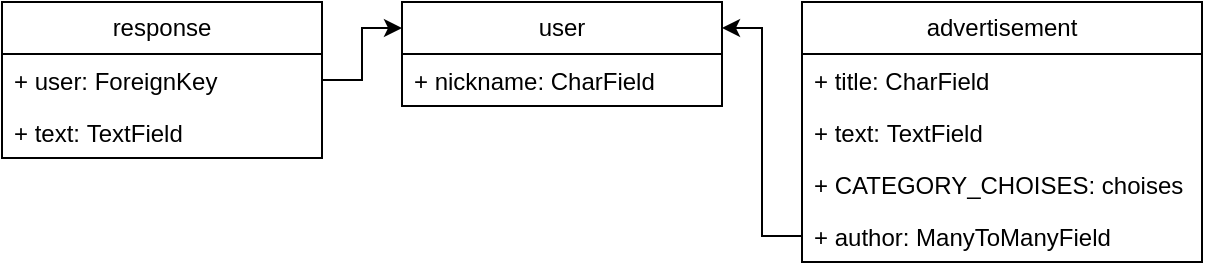 <mxfile version="22.0.6" type="github">
  <diagram name="Страница — 1" id="lAQzqIMyiIp8rEZqCLvA">
    <mxGraphModel dx="819" dy="429" grid="1" gridSize="10" guides="1" tooltips="1" connect="1" arrows="1" fold="1" page="1" pageScale="1" pageWidth="827" pageHeight="1169" math="0" shadow="0">
      <root>
        <mxCell id="0" />
        <mxCell id="1" parent="0" />
        <mxCell id="o17RuO-I7c9LC8YB33Ji-34" value="advertisement" style="swimlane;fontStyle=0;childLayout=stackLayout;horizontal=1;startSize=26;fillColor=none;horizontalStack=0;resizeParent=1;resizeParentMax=0;resizeLast=0;collapsible=1;marginBottom=0;whiteSpace=wrap;html=1;" vertex="1" parent="1">
          <mxGeometry x="480" y="240" width="200" height="130" as="geometry" />
        </mxCell>
        <mxCell id="o17RuO-I7c9LC8YB33Ji-35" value="+ title:&amp;nbsp;CharField" style="text;strokeColor=none;fillColor=none;align=left;verticalAlign=top;spacingLeft=4;spacingRight=4;overflow=hidden;rotatable=0;points=[[0,0.5],[1,0.5]];portConstraint=eastwest;whiteSpace=wrap;html=1;" vertex="1" parent="o17RuO-I7c9LC8YB33Ji-34">
          <mxGeometry y="26" width="200" height="26" as="geometry" />
        </mxCell>
        <mxCell id="o17RuO-I7c9LC8YB33Ji-36" value="+ text:&amp;nbsp;TextField" style="text;strokeColor=none;fillColor=none;align=left;verticalAlign=top;spacingLeft=4;spacingRight=4;overflow=hidden;rotatable=0;points=[[0,0.5],[1,0.5]];portConstraint=eastwest;whiteSpace=wrap;html=1;" vertex="1" parent="o17RuO-I7c9LC8YB33Ji-34">
          <mxGeometry y="52" width="200" height="26" as="geometry" />
        </mxCell>
        <mxCell id="o17RuO-I7c9LC8YB33Ji-39" value="+ CATEGORY_CHOISES: choises" style="text;strokeColor=none;fillColor=none;align=left;verticalAlign=top;spacingLeft=4;spacingRight=4;overflow=hidden;rotatable=0;points=[[0,0.5],[1,0.5]];portConstraint=eastwest;whiteSpace=wrap;html=1;" vertex="1" parent="o17RuO-I7c9LC8YB33Ji-34">
          <mxGeometry y="78" width="200" height="26" as="geometry" />
        </mxCell>
        <mxCell id="o17RuO-I7c9LC8YB33Ji-47" value="+ author: ManyToManyField" style="text;strokeColor=none;fillColor=none;align=left;verticalAlign=top;spacingLeft=4;spacingRight=4;overflow=hidden;rotatable=0;points=[[0,0.5],[1,0.5]];portConstraint=eastwest;whiteSpace=wrap;html=1;" vertex="1" parent="o17RuO-I7c9LC8YB33Ji-34">
          <mxGeometry y="104" width="200" height="26" as="geometry" />
        </mxCell>
        <mxCell id="o17RuO-I7c9LC8YB33Ji-38" value="user" style="swimlane;fontStyle=0;childLayout=stackLayout;horizontal=1;startSize=26;fillColor=none;horizontalStack=0;resizeParent=1;resizeParentMax=0;resizeLast=0;collapsible=1;marginBottom=0;whiteSpace=wrap;html=1;" vertex="1" parent="1">
          <mxGeometry x="280" y="240" width="160" height="52" as="geometry" />
        </mxCell>
        <mxCell id="o17RuO-I7c9LC8YB33Ji-46" value="+ nickname: CharField" style="text;strokeColor=none;fillColor=none;align=left;verticalAlign=top;spacingLeft=4;spacingRight=4;overflow=hidden;rotatable=0;points=[[0,0.5],[1,0.5]];portConstraint=eastwest;whiteSpace=wrap;html=1;" vertex="1" parent="o17RuO-I7c9LC8YB33Ji-38">
          <mxGeometry y="26" width="160" height="26" as="geometry" />
        </mxCell>
        <mxCell id="o17RuO-I7c9LC8YB33Ji-41" value="response" style="swimlane;fontStyle=0;childLayout=stackLayout;horizontal=1;startSize=26;fillColor=none;horizontalStack=0;resizeParent=1;resizeParentMax=0;resizeLast=0;collapsible=1;marginBottom=0;whiteSpace=wrap;html=1;" vertex="1" parent="1">
          <mxGeometry x="80" y="240" width="160" height="78" as="geometry" />
        </mxCell>
        <mxCell id="o17RuO-I7c9LC8YB33Ji-45" value="+ user: ForeignKey" style="text;strokeColor=none;fillColor=none;align=left;verticalAlign=top;spacingLeft=4;spacingRight=4;overflow=hidden;rotatable=0;points=[[0,0.5],[1,0.5]];portConstraint=eastwest;whiteSpace=wrap;html=1;" vertex="1" parent="o17RuO-I7c9LC8YB33Ji-41">
          <mxGeometry y="26" width="160" height="26" as="geometry" />
        </mxCell>
        <mxCell id="o17RuO-I7c9LC8YB33Ji-42" value="+ text:&amp;nbsp;TextField" style="text;strokeColor=none;fillColor=none;align=left;verticalAlign=top;spacingLeft=4;spacingRight=4;overflow=hidden;rotatable=0;points=[[0,0.5],[1,0.5]];portConstraint=eastwest;whiteSpace=wrap;html=1;" vertex="1" parent="o17RuO-I7c9LC8YB33Ji-41">
          <mxGeometry y="52" width="160" height="26" as="geometry" />
        </mxCell>
        <mxCell id="o17RuO-I7c9LC8YB33Ji-48" style="edgeStyle=orthogonalEdgeStyle;rounded=0;orthogonalLoop=1;jettySize=auto;html=1;exitX=0;exitY=0.5;exitDx=0;exitDy=0;entryX=1;entryY=0.25;entryDx=0;entryDy=0;" edge="1" parent="1" source="o17RuO-I7c9LC8YB33Ji-47" target="o17RuO-I7c9LC8YB33Ji-38">
          <mxGeometry relative="1" as="geometry" />
        </mxCell>
        <mxCell id="o17RuO-I7c9LC8YB33Ji-50" style="edgeStyle=orthogonalEdgeStyle;rounded=0;orthogonalLoop=1;jettySize=auto;html=1;entryX=0;entryY=0.25;entryDx=0;entryDy=0;" edge="1" parent="1" source="o17RuO-I7c9LC8YB33Ji-45" target="o17RuO-I7c9LC8YB33Ji-38">
          <mxGeometry relative="1" as="geometry" />
        </mxCell>
      </root>
    </mxGraphModel>
  </diagram>
</mxfile>
